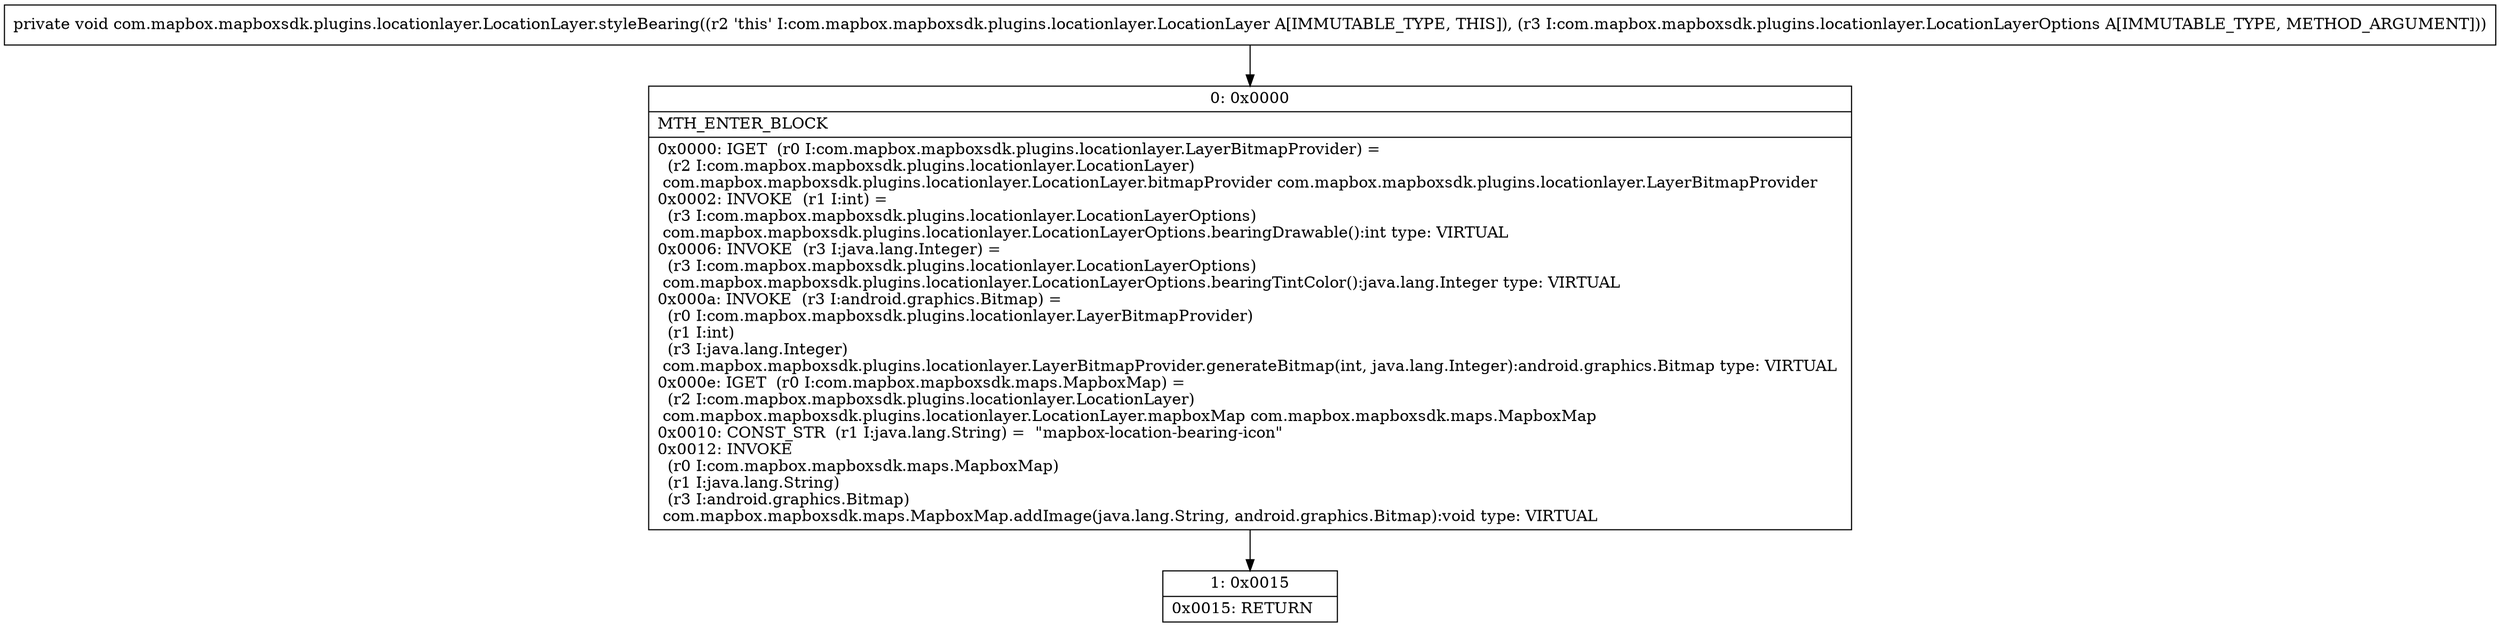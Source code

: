 digraph "CFG forcom.mapbox.mapboxsdk.plugins.locationlayer.LocationLayer.styleBearing(Lcom\/mapbox\/mapboxsdk\/plugins\/locationlayer\/LocationLayerOptions;)V" {
Node_0 [shape=record,label="{0\:\ 0x0000|MTH_ENTER_BLOCK\l|0x0000: IGET  (r0 I:com.mapbox.mapboxsdk.plugins.locationlayer.LayerBitmapProvider) = \l  (r2 I:com.mapbox.mapboxsdk.plugins.locationlayer.LocationLayer)\l com.mapbox.mapboxsdk.plugins.locationlayer.LocationLayer.bitmapProvider com.mapbox.mapboxsdk.plugins.locationlayer.LayerBitmapProvider \l0x0002: INVOKE  (r1 I:int) = \l  (r3 I:com.mapbox.mapboxsdk.plugins.locationlayer.LocationLayerOptions)\l com.mapbox.mapboxsdk.plugins.locationlayer.LocationLayerOptions.bearingDrawable():int type: VIRTUAL \l0x0006: INVOKE  (r3 I:java.lang.Integer) = \l  (r3 I:com.mapbox.mapboxsdk.plugins.locationlayer.LocationLayerOptions)\l com.mapbox.mapboxsdk.plugins.locationlayer.LocationLayerOptions.bearingTintColor():java.lang.Integer type: VIRTUAL \l0x000a: INVOKE  (r3 I:android.graphics.Bitmap) = \l  (r0 I:com.mapbox.mapboxsdk.plugins.locationlayer.LayerBitmapProvider)\l  (r1 I:int)\l  (r3 I:java.lang.Integer)\l com.mapbox.mapboxsdk.plugins.locationlayer.LayerBitmapProvider.generateBitmap(int, java.lang.Integer):android.graphics.Bitmap type: VIRTUAL \l0x000e: IGET  (r0 I:com.mapbox.mapboxsdk.maps.MapboxMap) = \l  (r2 I:com.mapbox.mapboxsdk.plugins.locationlayer.LocationLayer)\l com.mapbox.mapboxsdk.plugins.locationlayer.LocationLayer.mapboxMap com.mapbox.mapboxsdk.maps.MapboxMap \l0x0010: CONST_STR  (r1 I:java.lang.String) =  \"mapbox\-location\-bearing\-icon\" \l0x0012: INVOKE  \l  (r0 I:com.mapbox.mapboxsdk.maps.MapboxMap)\l  (r1 I:java.lang.String)\l  (r3 I:android.graphics.Bitmap)\l com.mapbox.mapboxsdk.maps.MapboxMap.addImage(java.lang.String, android.graphics.Bitmap):void type: VIRTUAL \l}"];
Node_1 [shape=record,label="{1\:\ 0x0015|0x0015: RETURN   \l}"];
MethodNode[shape=record,label="{private void com.mapbox.mapboxsdk.plugins.locationlayer.LocationLayer.styleBearing((r2 'this' I:com.mapbox.mapboxsdk.plugins.locationlayer.LocationLayer A[IMMUTABLE_TYPE, THIS]), (r3 I:com.mapbox.mapboxsdk.plugins.locationlayer.LocationLayerOptions A[IMMUTABLE_TYPE, METHOD_ARGUMENT])) }"];
MethodNode -> Node_0;
Node_0 -> Node_1;
}

